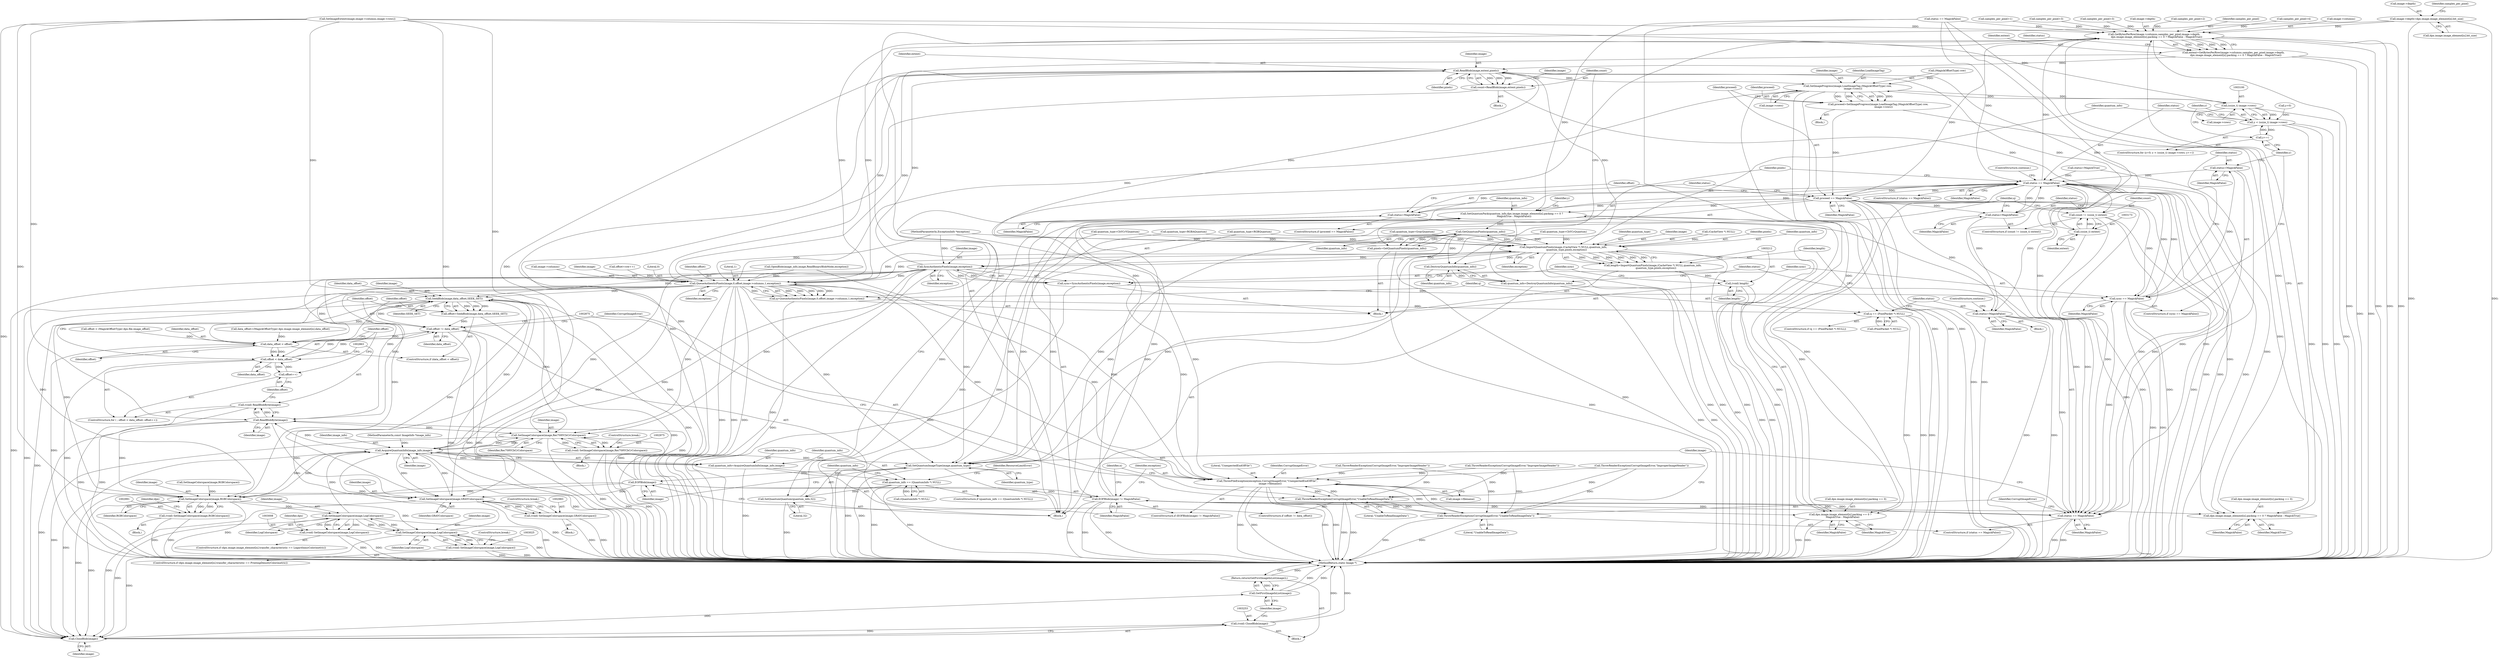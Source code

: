 digraph "0_ImageMagick_f6e9d0d9955e85bdd7540b251cd50d598dacc5e6_14@pointer" {
"1002889" [label="(Call,image->depth=dpx.image.image_element[n].bit_size)"];
"1003032" [label="(Call,GetBytesPerRow(image->columns,samples_per_pixel,image->depth,\n      dpx.image.image_element[n].packing == 0 ? MagickFalse : MagickTrue))"];
"1003030" [label="(Call,extent=GetBytesPerRow(image->columns,samples_per_pixel,image->depth,\n      dpx.image.image_element[n].packing == 0 ? MagickFalse : MagickTrue))"];
"1003125" [label="(Call,ReadBlob(image,extent,pixels))"];
"1003123" [label="(Call,count=ReadBlob(image,extent,pixels))"];
"1003170" [label="(Call,count != (ssize_t) extent)"];
"1003149" [label="(Call,SetImageProgress(image,LoadImageTag,(MagickOffsetType) row,\n              image->rows))"];
"1003099" [label="(Call,(ssize_t) image->rows)"];
"1003097" [label="(Call,y < (ssize_t) image->rows)"];
"1003104" [label="(Call,y++)"];
"1003147" [label="(Call,proceed=SetImageProgress(image,LoadImageTag,(MagickOffsetType) row,\n              image->rows))"];
"1003159" [label="(Call,proceed == MagickFalse)"];
"1003040" [label="(Call,dpx.image.image_element[n].packing == 0 ? MagickFalse : MagickTrue)"];
"1003077" [label="(Call,SetQuantumPack(quantum_info,dpx.image.image_element[n].packing == 0 ?\n      MagickTrue : MagickFalse))"];
"1003120" [label="(Call,GetQuantumPixels(quantum_info))"];
"1003118" [label="(Call,pixels=GetQuantumPixels(quantum_info))"];
"1003202" [label="(Call,ImportQuantumPixels(image,(CacheView *) NULL,quantum_info,\n        quantum_type,pixels,exception))"];
"1003200" [label="(Call,length=ImportQuantumPixels(image,(CacheView *) NULL,quantum_info,\n        quantum_type,pixels,exception))"];
"1003211" [label="(Call,(void) length)"];
"1003216" [label="(Call,SyncAuthenticPixels(image,exception))"];
"1002851" [label="(Call,SeekBlob(image,data_offset,SEEK_SET))"];
"1002849" [label="(Call,offset=SeekBlob(image,data_offset,SEEK_SET))"];
"1002867" [label="(Call,offset != data_offset)"];
"1002846" [label="(Call,data_offset < offset)"];
"1002857" [label="(Call,offset < data_offset)"];
"1002860" [label="(Call,offset++)"];
"1002976" [label="(Call,SetImageColorspace(image,Rec709YCbCrColorspace))"];
"1002974" [label="(Call,(void) SetImageColorspace(image,Rec709YCbCrColorspace))"];
"1003062" [label="(Call,AcquireQuantumInfo(image_info,image))"];
"1002864" [label="(Call,ReadBlobByte(image))"];
"1002862" [label="(Call,(void) ReadBlobByte(image))"];
"1002984" [label="(Call,SetImageColorspace(image,GRAYColorspace))"];
"1002982" [label="(Call,(void) SetImageColorspace(image,GRAYColorspace))"];
"1003254" [label="(Call,CloseBlob(image))"];
"1003252" [label="(Call,(void) CloseBlob(image))"];
"1003257" [label="(Call,GetFirstImageInList(image))"];
"1003256" [label="(Return,return(GetFirstImageInList(image));)"];
"1002992" [label="(Call,SetImageColorspace(image,RGBColorspace))"];
"1002990" [label="(Call,(void) SetImageColorspace(image,RGBColorspace))"];
"1003009" [label="(Call,SetImageColorspace(image,LogColorspace))"];
"1003007" [label="(Call,(void) SetImageColorspace(image,LogColorspace))"];
"1003026" [label="(Call,SetImageColorspace(image,LogColorspace))"];
"1003024" [label="(Call,(void) SetImageColorspace(image,LogColorspace))"];
"1003060" [label="(Call,quantum_info=AcquireQuantumInfo(image_info,image))"];
"1003066" [label="(Call,quantum_info == (QuantumInfo *) NULL)"];
"1003074" [label="(Call,SetQuantumQuantum(quantum_info,32))"];
"1003237" [label="(Call,SetQuantumImageType(image,quantum_type))"];
"1003242" [label="(Call,EOFBlob(image))"];
"1003241" [label="(Call,EOFBlob(image) != MagickFalse)"];
"1003079" [label="(Call,dpx.image.image_element[n].packing == 0 ?\n      MagickTrue : MagickFalse)"];
"1003114" [label="(Call,status == MagickFalse)"];
"1003175" [label="(Call,status=MagickFalse)"];
"1003231" [label="(Call,status == MagickFalse)"];
"1003196" [label="(Call,status=MagickFalse)"];
"1003220" [label="(Call,sync == MagickFalse)"];
"1003223" [label="(Call,status=MagickFalse)"];
"1003180" [label="(Call,QueueAuthenticPixels(image,0,offset,image->columns,1,exception))"];
"1003178" [label="(Call,q=QueueAuthenticPixels(image,0,offset,image->columns,1,exception))"];
"1003190" [label="(Call,q == (PixelPacket *) NULL)"];
"1003245" [label="(Call,ThrowFileException(exception,CorruptImageError,\"UnexpectedEndOfFile\",\n        image->filename))"];
"1002870" [label="(Call,ThrowReaderException(CorruptImageError,\"UnableToReadImageData\"))"];
"1003234" [label="(Call,ThrowReaderException(CorruptImageError,\"UnableToReadImageData\"))"];
"1003214" [label="(Call,sync=SyncAuthenticPixels(image,exception))"];
"1003228" [label="(Call,DestroyQuantumInfo(quantum_info))"];
"1003226" [label="(Call,quantum_info=DestroyQuantumInfo(quantum_info))"];
"1003162" [label="(Call,status=MagickFalse)"];
"1003172" [label="(Call,(ssize_t) extent)"];
"1003245" [label="(Call,ThrowFileException(exception,CorruptImageError,\"UnexpectedEndOfFile\",\n        image->filename))"];
"1003007" [label="(Call,(void) SetImageColorspace(image,LogColorspace))"];
"1003259" [label="(MethodReturn,static Image *)"];
"1002990" [label="(Call,(void) SetImageColorspace(image,RGBColorspace))"];
"1002890" [label="(Call,image->depth)"];
"1002851" [label="(Call,SeekBlob(image,data_offset,SEEK_SET))"];
"1003064" [label="(Identifier,image)"];
"1002865" [label="(Identifier,image)"];
"1003243" [label="(Identifier,image)"];
"1003255" [label="(Identifier,image)"];
"1003077" [label="(Call,SetQuantumPack(quantum_info,dpx.image.image_element[n].packing == 0 ?\n      MagickTrue : MagickFalse))"];
"1003238" [label="(Identifier,image)"];
"1003115" [label="(Identifier,status)"];
"1003215" [label="(Identifier,sync)"];
"1003178" [label="(Call,q=QueueAuthenticPixels(image,0,offset,image->columns,1,exception))"];
"1002994" [label="(Identifier,RGBColorspace)"];
"1003174" [label="(Identifier,extent)"];
"1002993" [label="(Identifier,image)"];
"1003074" [label="(Call,SetQuantumQuantum(quantum_info,32))"];
"1003197" [label="(Identifier,status)"];
"1003241" [label="(Call,EOFBlob(image) != MagickFalse)"];
"1002864" [label="(Call,ReadBlobByte(image))"];
"1003032" [label="(Call,GetBytesPerRow(image->columns,samples_per_pixel,image->depth,\n      dpx.image.image_element[n].packing == 0 ? MagickFalse : MagickTrue))"];
"1002893" [label="(Call,dpx.image.image_element[n].bit_size)"];
"1003239" [label="(Identifier,quantum_type)"];
"1002858" [label="(Identifier,offset)"];
"1003169" [label="(ControlStructure,if (count != (ssize_t) extent))"];
"1003040" [label="(Call,dpx.image.image_element[n].packing == 0 ? MagickFalse : MagickTrue)"];
"1001108" [label="(Call,SetImageColorspace(image,RGBColorspace))"];
"1003249" [label="(Call,image->filename)"];
"1003114" [label="(Call,status == MagickFalse)"];
"1003201" [label="(Identifier,length)"];
"1003113" [label="(ControlStructure,if (status == MagickFalse))"];
"1002768" [label="(Call,SetImageExtent(image,image->columns,image->rows))"];
"1003097" [label="(Call,y < (ssize_t) image->rows)"];
"1003203" [label="(Identifier,image)"];
"1003208" [label="(Identifier,quantum_type)"];
"1002846" [label="(Call,data_offset < offset)"];
"1002857" [label="(Call,offset < data_offset)"];
"1002989" [label="(Block,)"];
"1002985" [label="(Identifier,image)"];
"1002974" [label="(Call,(void) SetImageColorspace(image,Rec709YCbCrColorspace))"];
"1002995" [label="(ControlStructure,if (dpx.image.image_element[n].transfer_characteristic == LogarithmicColorimetric))"];
"1003228" [label="(Call,DestroyQuantumInfo(quantum_info))"];
"1002848" [label="(Identifier,offset)"];
"1003078" [label="(Identifier,quantum_info)"];
"1003068" [label="(Call,(QuantumInfo *) NULL)"];
"1003235" [label="(Identifier,CorruptImageError)"];
"1003121" [label="(Identifier,quantum_info)"];
"1003222" [label="(Identifier,MagickFalse)"];
"1003119" [label="(Identifier,pixels)"];
"1003101" [label="(Call,image->rows)"];
"1002987" [label="(ControlStructure,break;)"];
"1003164" [label="(Identifier,MagickFalse)"];
"1003236" [label="(Literal,\"UnableToReadImageData\")"];
"1002903" [label="(Identifier,samples_per_pixel)"];
"1003170" [label="(Call,count != (ssize_t) extent)"];
"1003231" [label="(Call,status == MagickFalse)"];
"1000113" [label="(Block,)"];
"1003009" [label="(Call,SetImageColorspace(image,LogColorspace))"];
"1000676" [label="(Call,ThrowReaderException(CorruptImageError,\"ImproperImageHeader\"))"];
"1003257" [label="(Call,GetFirstImageInList(image))"];
"1002845" [label="(ControlStructure,if (data_offset < offset))"];
"1000227" [label="(Call,ThrowReaderException(CorruptImageError,\"ImproperImageHeader\"))"];
"1002832" [label="(Call,data_offset=(MagickOffsetType) dpx.image.image_element[n].data_offset)"];
"1003220" [label="(Call,sync == MagickFalse)"];
"1003223" [label="(Call,status=MagickFalse)"];
"1002889" [label="(Call,image->depth=dpx.image.image_element[n].bit_size)"];
"1003240" [label="(ControlStructure,if (EOFBlob(image) != MagickFalse))"];
"1003219" [label="(ControlStructure,if (sync == MagickFalse))"];
"1003225" [label="(Identifier,MagickFalse)"];
"1003067" [label="(Identifier,quantum_info)"];
"1003160" [label="(Identifier,proceed)"];
"1003027" [label="(Identifier,image)"];
"1003053" [label="(Identifier,MagickTrue)"];
"1003072" [label="(Identifier,ResourceLimitError)"];
"1003151" [label="(Identifier,LoadImageTag)"];
"1003242" [label="(Call,EOFBlob(image))"];
"1002984" [label="(Call,SetImageColorspace(image,GRAYColorspace))"];
"1003210" [label="(Identifier,exception)"];
"1003232" [label="(Identifier,status)"];
"1003188" [label="(Identifier,exception)"];
"1002961" [label="(Call,quantum_type=RGBAQuantum)"];
"1002979" [label="(ControlStructure,break;)"];
"1003195" [label="(Block,)"];
"1003152" [label="(Call,(MagickOffsetType) row)"];
"1003122" [label="(Block,)"];
"1003148" [label="(Identifier,proceed)"];
"1002862" [label="(Call,(void) ReadBlobByte(image))"];
"1003155" [label="(Call,image->rows)"];
"1003189" [label="(ControlStructure,if (q == (PixelPacket *) NULL))"];
"1003192" [label="(Call,(PixelPacket *) NULL)"];
"1003010" [label="(Identifier,image)"];
"1003166" [label="(Identifier,offset)"];
"1003092" [label="(Identifier,MagickFalse)"];
"1003226" [label="(Call,quantum_info=DestroyQuantumInfo(quantum_info))"];
"1002934" [label="(Call,samples_per_pixel=3)"];
"1003080" [label="(Call,dpx.image.image_element[n].packing == 0)"];
"1003126" [label="(Identifier,image)"];
"1003063" [label="(Identifier,image_info)"];
"1003076" [label="(Literal,32)"];
"1003117" [label="(ControlStructure,continue;)"];
"1000783" [label="(Call,ThrowReaderException(CorruptImageError,\"ImproperImageHeader\"))"];
"1003213" [label="(Identifier,length)"];
"1003182" [label="(Literal,0)"];
"1002860" [label="(Call,offset++)"];
"1002976" [label="(Call,SetImageColorspace(image,Rec709YCbCrColorspace))"];
"1002870" [label="(Call,ThrowReaderException(CorruptImageError,\"UnableToReadImageData\"))"];
"1002868" [label="(Identifier,offset)"];
"1002978" [label="(Identifier,Rec709YCbCrColorspace)"];
"1003161" [label="(Identifier,MagickFalse)"];
"1003128" [label="(Identifier,pixels)"];
"1003031" [label="(Identifier,extent)"];
"1000112" [label="(MethodParameterIn,ExceptionInfo *exception)"];
"1003062" [label="(Call,AcquireQuantumInfo(image_info,image))"];
"1002871" [label="(Identifier,CorruptImageError)"];
"1003037" [label="(Call,image->depth)"];
"1003230" [label="(ControlStructure,if (status == MagickFalse))"];
"1003247" [label="(Identifier,CorruptImageError)"];
"1002924" [label="(Call,samples_per_pixel=2)"];
"1003162" [label="(Call,status=MagickFalse)"];
"1003118" [label="(Call,pixels=GetQuantumPixels(quantum_info))"];
"1003106" [label="(Block,)"];
"1003256" [label="(Return,return(GetFirstImageInList(image));)"];
"1003026" [label="(Call,SetImageColorspace(image,LogColorspace))"];
"1003029" [label="(ControlStructure,break;)"];
"1003066" [label="(Call,quantum_info == (QuantumInfo *) NULL)"];
"1003191" [label="(Identifier,q)"];
"1003094" [label="(Call,y=0)"];
"1003172" [label="(Call,(ssize_t) extent)"];
"1002869" [label="(Identifier,data_offset)"];
"1003171" [label="(Identifier,count)"];
"1003147" [label="(Call,proceed=SetImageProgress(image,LoadImageTag,(MagickOffsetType) row,\n              image->rows))"];
"1003190" [label="(Call,q == (PixelPacket *) NULL)"];
"1002927" [label="(Call,quantum_type=CbYCrYQuantum)"];
"1002859" [label="(Identifier,data_offset)"];
"1003099" [label="(Call,(ssize_t) image->rows)"];
"1003124" [label="(Identifier,count)"];
"1003105" [label="(Identifier,y)"];
"1003237" [label="(Call,SetQuantumImageType(image,quantum_type))"];
"1003125" [label="(Call,ReadBlob(image,extent,pixels))"];
"1002849" [label="(Call,offset=SeekBlob(image,data_offset,SEEK_SET))"];
"1003176" [label="(Identifier,status)"];
"1003061" [label="(Identifier,quantum_info)"];
"1003163" [label="(Identifier,status)"];
"1003200" [label="(Call,length=ImportQuantumPixels(image,(CacheView *) NULL,quantum_info,\n        quantum_type,pixels,exception))"];
"1003036" [label="(Identifier,samples_per_pixel)"];
"1003030" [label="(Call,extent=GetBytesPerRow(image->columns,samples_per_pixel,image->depth,\n      dpx.image.image_element[n].packing == 0 ? MagickFalse : MagickTrue))"];
"1002982" [label="(Call,(void) SetImageColorspace(image,GRAYColorspace))"];
"1003177" [label="(Identifier,MagickFalse)"];
"1003149" [label="(Call,SetImageProgress(image,LoadImageTag,(MagickOffsetType) row,\n              image->rows))"];
"1003175" [label="(Call,status=MagickFalse)"];
"1002977" [label="(Identifier,image)"];
"1002958" [label="(Call,samples_per_pixel=4)"];
"1003221" [label="(Identifier,sync)"];
"1002737" [label="(Call,offset < (MagickOffsetType) dpx.file.image_offset)"];
"1003258" [label="(Identifier,image)"];
"1003150" [label="(Identifier,image)"];
"1002861" [label="(Identifier,offset)"];
"1000111" [label="(MethodParameterIn,const ImageInfo *image_info)"];
"1003033" [label="(Call,image->columns)"];
"1003054" [label="(Call,status=MagickTrue)"];
"1003183" [label="(Identifier,offset)"];
"1003187" [label="(Literal,1)"];
"1003075" [label="(Identifier,quantum_info)"];
"1002905" [label="(Call,quantum_type=GrayQuantum)"];
"1003179" [label="(Identifier,q)"];
"1003244" [label="(Identifier,MagickFalse)"];
"1003199" [label="(ControlStructure,continue;)"];
"1002902" [label="(Call,samples_per_pixel=1)"];
"1002981" [label="(Block,)"];
"1002777" [label="(Call,status == MagickFalse)"];
"1003116" [label="(Identifier,MagickFalse)"];
"1003233" [label="(Identifier,MagickFalse)"];
"1003133" [label="(Identifier,image)"];
"1002804" [label="(Identifier,n)"];
"1003091" [label="(Identifier,MagickTrue)"];
"1003216" [label="(Call,SyncAuthenticPixels(image,exception))"];
"1003001" [label="(Identifier,dpx)"];
"1003093" [label="(ControlStructure,for (y=0; y < (ssize_t) image->rows; y++))"];
"1003127" [label="(Identifier,extent)"];
"1002973" [label="(Block,)"];
"1003184" [label="(Call,image->columns)"];
"1003181" [label="(Identifier,image)"];
"1003028" [label="(Identifier,LogColorspace)"];
"1003224" [label="(Identifier,status)"];
"1003204" [label="(Call,(CacheView *) NULL)"];
"1003252" [label="(Call,(void) CloseBlob(image))"];
"1003095" [label="(Identifier,y)"];
"1003079" [label="(Call,dpx.image.image_element[n].packing == 0 ?\n      MagickTrue : MagickFalse)"];
"1003196" [label="(Call,status=MagickFalse)"];
"1002866" [label="(ControlStructure,if (offset != data_offset))"];
"1003180" [label="(Call,QueueAuthenticPixels(image,0,offset,image->columns,1,exception))"];
"1003145" [label="(Block,)"];
"1003104" [label="(Call,y++)"];
"1002853" [label="(Identifier,data_offset)"];
"1002986" [label="(Identifier,GRAYColorspace)"];
"1003229" [label="(Identifier,quantum_info)"];
"1003018" [label="(Identifier,dpx)"];
"1003065" [label="(ControlStructure,if (quantum_info == (QuantumInfo *) NULL))"];
"1003211" [label="(Call,(void) length)"];
"1002946" [label="(Call,quantum_type=RGBQuantum)"];
"1002992" [label="(Call,SetImageColorspace(image,RGBColorspace))"];
"1003227" [label="(Identifier,quantum_info)"];
"1003052" [label="(Identifier,MagickFalse)"];
"1003209" [label="(Identifier,pixels)"];
"1002854" [label="(Identifier,SEEK_SET)"];
"1003198" [label="(Identifier,MagickFalse)"];
"1002805" [label="(Block,)"];
"1002847" [label="(Identifier,data_offset)"];
"1003217" [label="(Identifier,image)"];
"1003060" [label="(Call,quantum_info=AcquireQuantumInfo(image_info,image))"];
"1003159" [label="(Call,proceed == MagickFalse)"];
"1003202" [label="(Call,ImportQuantumPixels(image,(CacheView *) NULL,quantum_info,\n        quantum_type,pixels,exception))"];
"1003248" [label="(Literal,\"UnexpectedEndOfFile\")"];
"1003012" [label="(ControlStructure,if (dpx.image.image_element[n].transfer_characteristic == PrintingDensityColorimetric))"];
"1003165" [label="(Call,offset=row++)"];
"1003158" [label="(ControlStructure,if (proceed == MagickFalse))"];
"1000175" [label="(Call,OpenBlob(image_info,image,ReadBinaryBlobMode,exception))"];
"1003234" [label="(Call,ThrowReaderException(CorruptImageError,\"UnableToReadImageData\"))"];
"1002937" [label="(Call,quantum_type=CbYCrQuantum)"];
"1003218" [label="(Identifier,exception)"];
"1003254" [label="(Call,CloseBlob(image))"];
"1003123" [label="(Call,count=ReadBlob(image,extent,pixels))"];
"1003246" [label="(Identifier,exception)"];
"1003024" [label="(Call,(void) SetImageColorspace(image,LogColorspace))"];
"1002872" [label="(Literal,\"UnableToReadImageData\")"];
"1003055" [label="(Identifier,status)"];
"1003214" [label="(Call,sync=SyncAuthenticPixels(image,exception))"];
"1002867" [label="(Call,offset != data_offset)"];
"1002943" [label="(Call,samples_per_pixel=3)"];
"1002856" [label="(ControlStructure,for ( ; offset < data_offset; offset++))"];
"1003098" [label="(Identifier,y)"];
"1003011" [label="(Identifier,LogColorspace)"];
"1002850" [label="(Identifier,offset)"];
"1003041" [label="(Call,dpx.image.image_element[n].packing == 0)"];
"1003120" [label="(Call,GetQuantumPixels(quantum_info))"];
"1002852" [label="(Identifier,image)"];
"1003207" [label="(Identifier,quantum_info)"];
"1002889" -> "1002805"  [label="AST: "];
"1002889" -> "1002893"  [label="CFG: "];
"1002890" -> "1002889"  [label="AST: "];
"1002893" -> "1002889"  [label="AST: "];
"1002903" -> "1002889"  [label="CFG: "];
"1002889" -> "1003259"  [label="DDG: "];
"1002889" -> "1003259"  [label="DDG: "];
"1002889" -> "1003032"  [label="DDG: "];
"1003032" -> "1003030"  [label="AST: "];
"1003032" -> "1003040"  [label="CFG: "];
"1003033" -> "1003032"  [label="AST: "];
"1003036" -> "1003032"  [label="AST: "];
"1003037" -> "1003032"  [label="AST: "];
"1003040" -> "1003032"  [label="AST: "];
"1003030" -> "1003032"  [label="CFG: "];
"1003032" -> "1003259"  [label="DDG: "];
"1003032" -> "1003259"  [label="DDG: "];
"1003032" -> "1003259"  [label="DDG: "];
"1003032" -> "1003259"  [label="DDG: "];
"1003032" -> "1003030"  [label="DDG: "];
"1003032" -> "1003030"  [label="DDG: "];
"1003032" -> "1003030"  [label="DDG: "];
"1003032" -> "1003030"  [label="DDG: "];
"1002768" -> "1003032"  [label="DDG: "];
"1003180" -> "1003032"  [label="DDG: "];
"1002934" -> "1003032"  [label="DDG: "];
"1002902" -> "1003032"  [label="DDG: "];
"1002958" -> "1003032"  [label="DDG: "];
"1002924" -> "1003032"  [label="DDG: "];
"1002943" -> "1003032"  [label="DDG: "];
"1002777" -> "1003032"  [label="DDG: "];
"1003114" -> "1003032"  [label="DDG: "];
"1003241" -> "1003032"  [label="DDG: "];
"1003159" -> "1003032"  [label="DDG: "];
"1003032" -> "1003180"  [label="DDG: "];
"1003030" -> "1002805"  [label="AST: "];
"1003031" -> "1003030"  [label="AST: "];
"1003055" -> "1003030"  [label="CFG: "];
"1003030" -> "1003259"  [label="DDG: "];
"1003030" -> "1003259"  [label="DDG: "];
"1003030" -> "1003125"  [label="DDG: "];
"1003125" -> "1003123"  [label="AST: "];
"1003125" -> "1003128"  [label="CFG: "];
"1003126" -> "1003125"  [label="AST: "];
"1003127" -> "1003125"  [label="AST: "];
"1003128" -> "1003125"  [label="AST: "];
"1003123" -> "1003125"  [label="CFG: "];
"1003125" -> "1003259"  [label="DDG: "];
"1003125" -> "1003123"  [label="DDG: "];
"1003125" -> "1003123"  [label="DDG: "];
"1003125" -> "1003123"  [label="DDG: "];
"1003062" -> "1003125"  [label="DDG: "];
"1003180" -> "1003125"  [label="DDG: "];
"1003216" -> "1003125"  [label="DDG: "];
"1003172" -> "1003125"  [label="DDG: "];
"1003118" -> "1003125"  [label="DDG: "];
"1003125" -> "1003149"  [label="DDG: "];
"1003125" -> "1003172"  [label="DDG: "];
"1003125" -> "1003180"  [label="DDG: "];
"1003125" -> "1003202"  [label="DDG: "];
"1003123" -> "1003122"  [label="AST: "];
"1003124" -> "1003123"  [label="AST: "];
"1003133" -> "1003123"  [label="CFG: "];
"1003123" -> "1003259"  [label="DDG: "];
"1003123" -> "1003170"  [label="DDG: "];
"1003170" -> "1003169"  [label="AST: "];
"1003170" -> "1003172"  [label="CFG: "];
"1003171" -> "1003170"  [label="AST: "];
"1003172" -> "1003170"  [label="AST: "];
"1003176" -> "1003170"  [label="CFG: "];
"1003179" -> "1003170"  [label="CFG: "];
"1003170" -> "1003259"  [label="DDG: "];
"1003170" -> "1003259"  [label="DDG: "];
"1003170" -> "1003259"  [label="DDG: "];
"1003172" -> "1003170"  [label="DDG: "];
"1003149" -> "1003147"  [label="AST: "];
"1003149" -> "1003155"  [label="CFG: "];
"1003150" -> "1003149"  [label="AST: "];
"1003151" -> "1003149"  [label="AST: "];
"1003152" -> "1003149"  [label="AST: "];
"1003155" -> "1003149"  [label="AST: "];
"1003147" -> "1003149"  [label="CFG: "];
"1003149" -> "1003259"  [label="DDG: "];
"1003149" -> "1003259"  [label="DDG: "];
"1003149" -> "1003259"  [label="DDG: "];
"1003149" -> "1003099"  [label="DDG: "];
"1003149" -> "1003147"  [label="DDG: "];
"1003149" -> "1003147"  [label="DDG: "];
"1003149" -> "1003147"  [label="DDG: "];
"1003149" -> "1003147"  [label="DDG: "];
"1003152" -> "1003149"  [label="DDG: "];
"1003099" -> "1003149"  [label="DDG: "];
"1003149" -> "1003180"  [label="DDG: "];
"1003099" -> "1003097"  [label="AST: "];
"1003099" -> "1003101"  [label="CFG: "];
"1003100" -> "1003099"  [label="AST: "];
"1003101" -> "1003099"  [label="AST: "];
"1003097" -> "1003099"  [label="CFG: "];
"1003099" -> "1003259"  [label="DDG: "];
"1003099" -> "1003097"  [label="DDG: "];
"1002768" -> "1003099"  [label="DDG: "];
"1003097" -> "1003093"  [label="AST: "];
"1003098" -> "1003097"  [label="AST: "];
"1003115" -> "1003097"  [label="CFG: "];
"1003227" -> "1003097"  [label="CFG: "];
"1003097" -> "1003259"  [label="DDG: "];
"1003097" -> "1003259"  [label="DDG: "];
"1003097" -> "1003259"  [label="DDG: "];
"1003104" -> "1003097"  [label="DDG: "];
"1003094" -> "1003097"  [label="DDG: "];
"1003097" -> "1003104"  [label="DDG: "];
"1003104" -> "1003093"  [label="AST: "];
"1003104" -> "1003105"  [label="CFG: "];
"1003105" -> "1003104"  [label="AST: "];
"1003098" -> "1003104"  [label="CFG: "];
"1003147" -> "1003145"  [label="AST: "];
"1003148" -> "1003147"  [label="AST: "];
"1003160" -> "1003147"  [label="CFG: "];
"1003147" -> "1003259"  [label="DDG: "];
"1003147" -> "1003159"  [label="DDG: "];
"1003159" -> "1003158"  [label="AST: "];
"1003159" -> "1003161"  [label="CFG: "];
"1003160" -> "1003159"  [label="AST: "];
"1003161" -> "1003159"  [label="AST: "];
"1003163" -> "1003159"  [label="CFG: "];
"1003166" -> "1003159"  [label="CFG: "];
"1003159" -> "1003259"  [label="DDG: "];
"1003159" -> "1003259"  [label="DDG: "];
"1003159" -> "1003040"  [label="DDG: "];
"1003159" -> "1003077"  [label="DDG: "];
"1003159" -> "1003079"  [label="DDG: "];
"1003159" -> "1003114"  [label="DDG: "];
"1003114" -> "1003159"  [label="DDG: "];
"1003159" -> "1003162"  [label="DDG: "];
"1003159" -> "1003175"  [label="DDG: "];
"1003159" -> "1003196"  [label="DDG: "];
"1003159" -> "1003220"  [label="DDG: "];
"1003159" -> "1003231"  [label="DDG: "];
"1003040" -> "1003052"  [label="CFG: "];
"1003040" -> "1003053"  [label="CFG: "];
"1003041" -> "1003040"  [label="AST: "];
"1003052" -> "1003040"  [label="AST: "];
"1003053" -> "1003040"  [label="AST: "];
"1002777" -> "1003040"  [label="DDG: "];
"1003114" -> "1003040"  [label="DDG: "];
"1003241" -> "1003040"  [label="DDG: "];
"1003077" -> "1002805"  [label="AST: "];
"1003077" -> "1003079"  [label="CFG: "];
"1003078" -> "1003077"  [label="AST: "];
"1003079" -> "1003077"  [label="AST: "];
"1003095" -> "1003077"  [label="CFG: "];
"1003077" -> "1003259"  [label="DDG: "];
"1003077" -> "1003259"  [label="DDG: "];
"1003077" -> "1003259"  [label="DDG: "];
"1003074" -> "1003077"  [label="DDG: "];
"1002777" -> "1003077"  [label="DDG: "];
"1003114" -> "1003077"  [label="DDG: "];
"1003241" -> "1003077"  [label="DDG: "];
"1003077" -> "1003120"  [label="DDG: "];
"1003077" -> "1003228"  [label="DDG: "];
"1003120" -> "1003118"  [label="AST: "];
"1003120" -> "1003121"  [label="CFG: "];
"1003121" -> "1003120"  [label="AST: "];
"1003118" -> "1003120"  [label="CFG: "];
"1003120" -> "1003259"  [label="DDG: "];
"1003120" -> "1003118"  [label="DDG: "];
"1003202" -> "1003120"  [label="DDG: "];
"1003120" -> "1003202"  [label="DDG: "];
"1003120" -> "1003228"  [label="DDG: "];
"1003118" -> "1003106"  [label="AST: "];
"1003119" -> "1003118"  [label="AST: "];
"1003124" -> "1003118"  [label="CFG: "];
"1003118" -> "1003259"  [label="DDG: "];
"1003202" -> "1003200"  [label="AST: "];
"1003202" -> "1003210"  [label="CFG: "];
"1003203" -> "1003202"  [label="AST: "];
"1003204" -> "1003202"  [label="AST: "];
"1003207" -> "1003202"  [label="AST: "];
"1003208" -> "1003202"  [label="AST: "];
"1003209" -> "1003202"  [label="AST: "];
"1003210" -> "1003202"  [label="AST: "];
"1003200" -> "1003202"  [label="CFG: "];
"1003202" -> "1003259"  [label="DDG: "];
"1003202" -> "1003259"  [label="DDG: "];
"1003202" -> "1003259"  [label="DDG: "];
"1003202" -> "1003259"  [label="DDG: "];
"1003202" -> "1003200"  [label="DDG: "];
"1003202" -> "1003200"  [label="DDG: "];
"1003202" -> "1003200"  [label="DDG: "];
"1003202" -> "1003200"  [label="DDG: "];
"1003202" -> "1003200"  [label="DDG: "];
"1003202" -> "1003200"  [label="DDG: "];
"1003180" -> "1003202"  [label="DDG: "];
"1003180" -> "1003202"  [label="DDG: "];
"1003204" -> "1003202"  [label="DDG: "];
"1002946" -> "1003202"  [label="DDG: "];
"1002905" -> "1003202"  [label="DDG: "];
"1002927" -> "1003202"  [label="DDG: "];
"1002937" -> "1003202"  [label="DDG: "];
"1002961" -> "1003202"  [label="DDG: "];
"1000112" -> "1003202"  [label="DDG: "];
"1003202" -> "1003216"  [label="DDG: "];
"1003202" -> "1003216"  [label="DDG: "];
"1003202" -> "1003228"  [label="DDG: "];
"1003202" -> "1003237"  [label="DDG: "];
"1003200" -> "1003106"  [label="AST: "];
"1003201" -> "1003200"  [label="AST: "];
"1003212" -> "1003200"  [label="CFG: "];
"1003200" -> "1003259"  [label="DDG: "];
"1003200" -> "1003211"  [label="DDG: "];
"1003211" -> "1003106"  [label="AST: "];
"1003211" -> "1003213"  [label="CFG: "];
"1003212" -> "1003211"  [label="AST: "];
"1003213" -> "1003211"  [label="AST: "];
"1003215" -> "1003211"  [label="CFG: "];
"1003211" -> "1003259"  [label="DDG: "];
"1003211" -> "1003259"  [label="DDG: "];
"1003216" -> "1003214"  [label="AST: "];
"1003216" -> "1003218"  [label="CFG: "];
"1003217" -> "1003216"  [label="AST: "];
"1003218" -> "1003216"  [label="AST: "];
"1003214" -> "1003216"  [label="CFG: "];
"1003216" -> "1003259"  [label="DDG: "];
"1003216" -> "1002851"  [label="DDG: "];
"1003216" -> "1002864"  [label="DDG: "];
"1003216" -> "1002976"  [label="DDG: "];
"1003216" -> "1002984"  [label="DDG: "];
"1003216" -> "1002992"  [label="DDG: "];
"1003216" -> "1003180"  [label="DDG: "];
"1003216" -> "1003214"  [label="DDG: "];
"1003216" -> "1003214"  [label="DDG: "];
"1000112" -> "1003216"  [label="DDG: "];
"1003216" -> "1003237"  [label="DDG: "];
"1003216" -> "1003245"  [label="DDG: "];
"1003216" -> "1003254"  [label="DDG: "];
"1002851" -> "1002849"  [label="AST: "];
"1002851" -> "1002854"  [label="CFG: "];
"1002852" -> "1002851"  [label="AST: "];
"1002853" -> "1002851"  [label="AST: "];
"1002854" -> "1002851"  [label="AST: "];
"1002849" -> "1002851"  [label="CFG: "];
"1002851" -> "1003259"  [label="DDG: "];
"1002851" -> "1002849"  [label="DDG: "];
"1002851" -> "1002849"  [label="DDG: "];
"1002851" -> "1002849"  [label="DDG: "];
"1003062" -> "1002851"  [label="DDG: "];
"1003180" -> "1002851"  [label="DDG: "];
"1003242" -> "1002851"  [label="DDG: "];
"1002768" -> "1002851"  [label="DDG: "];
"1002846" -> "1002851"  [label="DDG: "];
"1002851" -> "1002867"  [label="DDG: "];
"1002851" -> "1002976"  [label="DDG: "];
"1002851" -> "1002984"  [label="DDG: "];
"1002851" -> "1002992"  [label="DDG: "];
"1002851" -> "1003254"  [label="DDG: "];
"1002849" -> "1002845"  [label="AST: "];
"1002850" -> "1002849"  [label="AST: "];
"1002868" -> "1002849"  [label="CFG: "];
"1002849" -> "1003259"  [label="DDG: "];
"1002849" -> "1002867"  [label="DDG: "];
"1002867" -> "1002866"  [label="AST: "];
"1002867" -> "1002869"  [label="CFG: "];
"1002868" -> "1002867"  [label="AST: "];
"1002869" -> "1002867"  [label="AST: "];
"1002871" -> "1002867"  [label="CFG: "];
"1002875" -> "1002867"  [label="CFG: "];
"1002867" -> "1003259"  [label="DDG: "];
"1002867" -> "1003259"  [label="DDG: "];
"1002867" -> "1003259"  [label="DDG: "];
"1002867" -> "1002846"  [label="DDG: "];
"1002857" -> "1002867"  [label="DDG: "];
"1002857" -> "1002867"  [label="DDG: "];
"1002846" -> "1002845"  [label="AST: "];
"1002846" -> "1002848"  [label="CFG: "];
"1002847" -> "1002846"  [label="AST: "];
"1002848" -> "1002846"  [label="AST: "];
"1002850" -> "1002846"  [label="CFG: "];
"1002858" -> "1002846"  [label="CFG: "];
"1002846" -> "1003259"  [label="DDG: "];
"1002832" -> "1002846"  [label="DDG: "];
"1003180" -> "1002846"  [label="DDG: "];
"1002737" -> "1002846"  [label="DDG: "];
"1002846" -> "1002857"  [label="DDG: "];
"1002846" -> "1002857"  [label="DDG: "];
"1002857" -> "1002856"  [label="AST: "];
"1002857" -> "1002859"  [label="CFG: "];
"1002858" -> "1002857"  [label="AST: "];
"1002859" -> "1002857"  [label="AST: "];
"1002863" -> "1002857"  [label="CFG: "];
"1002868" -> "1002857"  [label="CFG: "];
"1002857" -> "1003259"  [label="DDG: "];
"1002860" -> "1002857"  [label="DDG: "];
"1002857" -> "1002860"  [label="DDG: "];
"1002860" -> "1002856"  [label="AST: "];
"1002860" -> "1002861"  [label="CFG: "];
"1002861" -> "1002860"  [label="AST: "];
"1002858" -> "1002860"  [label="CFG: "];
"1002976" -> "1002974"  [label="AST: "];
"1002976" -> "1002978"  [label="CFG: "];
"1002977" -> "1002976"  [label="AST: "];
"1002978" -> "1002976"  [label="AST: "];
"1002974" -> "1002976"  [label="CFG: "];
"1002976" -> "1003259"  [label="DDG: "];
"1002976" -> "1002974"  [label="DDG: "];
"1002976" -> "1002974"  [label="DDG: "];
"1003062" -> "1002976"  [label="DDG: "];
"1002864" -> "1002976"  [label="DDG: "];
"1003180" -> "1002976"  [label="DDG: "];
"1003242" -> "1002976"  [label="DDG: "];
"1002768" -> "1002976"  [label="DDG: "];
"1002976" -> "1003062"  [label="DDG: "];
"1002976" -> "1003254"  [label="DDG: "];
"1002974" -> "1002973"  [label="AST: "];
"1002975" -> "1002974"  [label="AST: "];
"1002979" -> "1002974"  [label="CFG: "];
"1002974" -> "1003259"  [label="DDG: "];
"1002974" -> "1003259"  [label="DDG: "];
"1003062" -> "1003060"  [label="AST: "];
"1003062" -> "1003064"  [label="CFG: "];
"1003063" -> "1003062"  [label="AST: "];
"1003064" -> "1003062"  [label="AST: "];
"1003060" -> "1003062"  [label="CFG: "];
"1003062" -> "1003259"  [label="DDG: "];
"1003062" -> "1002864"  [label="DDG: "];
"1003062" -> "1002984"  [label="DDG: "];
"1003062" -> "1002992"  [label="DDG: "];
"1003062" -> "1003060"  [label="DDG: "];
"1003062" -> "1003060"  [label="DDG: "];
"1000175" -> "1003062"  [label="DDG: "];
"1000111" -> "1003062"  [label="DDG: "];
"1002992" -> "1003062"  [label="DDG: "];
"1002984" -> "1003062"  [label="DDG: "];
"1003009" -> "1003062"  [label="DDG: "];
"1003026" -> "1003062"  [label="DDG: "];
"1003062" -> "1003237"  [label="DDG: "];
"1003062" -> "1003254"  [label="DDG: "];
"1002864" -> "1002862"  [label="AST: "];
"1002864" -> "1002865"  [label="CFG: "];
"1002865" -> "1002864"  [label="AST: "];
"1002862" -> "1002864"  [label="CFG: "];
"1002864" -> "1002862"  [label="DDG: "];
"1003180" -> "1002864"  [label="DDG: "];
"1003242" -> "1002864"  [label="DDG: "];
"1002768" -> "1002864"  [label="DDG: "];
"1002864" -> "1002984"  [label="DDG: "];
"1002864" -> "1002992"  [label="DDG: "];
"1002864" -> "1003254"  [label="DDG: "];
"1002862" -> "1002856"  [label="AST: "];
"1002863" -> "1002862"  [label="AST: "];
"1002861" -> "1002862"  [label="CFG: "];
"1002862" -> "1003259"  [label="DDG: "];
"1002862" -> "1003259"  [label="DDG: "];
"1002984" -> "1002982"  [label="AST: "];
"1002984" -> "1002986"  [label="CFG: "];
"1002985" -> "1002984"  [label="AST: "];
"1002986" -> "1002984"  [label="AST: "];
"1002982" -> "1002984"  [label="CFG: "];
"1002984" -> "1003259"  [label="DDG: "];
"1002984" -> "1002982"  [label="DDG: "];
"1002984" -> "1002982"  [label="DDG: "];
"1003180" -> "1002984"  [label="DDG: "];
"1003242" -> "1002984"  [label="DDG: "];
"1002768" -> "1002984"  [label="DDG: "];
"1002984" -> "1003254"  [label="DDG: "];
"1002982" -> "1002981"  [label="AST: "];
"1002983" -> "1002982"  [label="AST: "];
"1002987" -> "1002982"  [label="CFG: "];
"1002982" -> "1003259"  [label="DDG: "];
"1002982" -> "1003259"  [label="DDG: "];
"1003254" -> "1003252"  [label="AST: "];
"1003254" -> "1003255"  [label="CFG: "];
"1003255" -> "1003254"  [label="AST: "];
"1003252" -> "1003254"  [label="CFG: "];
"1003254" -> "1003252"  [label="DDG: "];
"1002992" -> "1003254"  [label="DDG: "];
"1003009" -> "1003254"  [label="DDG: "];
"1003180" -> "1003254"  [label="DDG: "];
"1003242" -> "1003254"  [label="DDG: "];
"1002768" -> "1003254"  [label="DDG: "];
"1003026" -> "1003254"  [label="DDG: "];
"1003254" -> "1003257"  [label="DDG: "];
"1003252" -> "1000113"  [label="AST: "];
"1003253" -> "1003252"  [label="AST: "];
"1003258" -> "1003252"  [label="CFG: "];
"1003252" -> "1003259"  [label="DDG: "];
"1003252" -> "1003259"  [label="DDG: "];
"1003257" -> "1003256"  [label="AST: "];
"1003257" -> "1003258"  [label="CFG: "];
"1003258" -> "1003257"  [label="AST: "];
"1003256" -> "1003257"  [label="CFG: "];
"1003257" -> "1003259"  [label="DDG: "];
"1003257" -> "1003259"  [label="DDG: "];
"1003257" -> "1003256"  [label="DDG: "];
"1003256" -> "1000113"  [label="AST: "];
"1003259" -> "1003256"  [label="CFG: "];
"1003256" -> "1003259"  [label="DDG: "];
"1002992" -> "1002990"  [label="AST: "];
"1002992" -> "1002994"  [label="CFG: "];
"1002993" -> "1002992"  [label="AST: "];
"1002994" -> "1002992"  [label="AST: "];
"1002990" -> "1002992"  [label="CFG: "];
"1002992" -> "1003259"  [label="DDG: "];
"1002992" -> "1002990"  [label="DDG: "];
"1002992" -> "1002990"  [label="DDG: "];
"1003180" -> "1002992"  [label="DDG: "];
"1003242" -> "1002992"  [label="DDG: "];
"1002768" -> "1002992"  [label="DDG: "];
"1001108" -> "1002992"  [label="DDG: "];
"1002992" -> "1003009"  [label="DDG: "];
"1002992" -> "1003026"  [label="DDG: "];
"1002990" -> "1002989"  [label="AST: "];
"1002991" -> "1002990"  [label="AST: "];
"1003001" -> "1002990"  [label="CFG: "];
"1002990" -> "1003259"  [label="DDG: "];
"1002990" -> "1003259"  [label="DDG: "];
"1003009" -> "1003007"  [label="AST: "];
"1003009" -> "1003011"  [label="CFG: "];
"1003010" -> "1003009"  [label="AST: "];
"1003011" -> "1003009"  [label="AST: "];
"1003007" -> "1003009"  [label="CFG: "];
"1003009" -> "1003259"  [label="DDG: "];
"1003009" -> "1003007"  [label="DDG: "];
"1003009" -> "1003007"  [label="DDG: "];
"1003026" -> "1003009"  [label="DDG: "];
"1003009" -> "1003026"  [label="DDG: "];
"1003009" -> "1003026"  [label="DDG: "];
"1003007" -> "1002995"  [label="AST: "];
"1003008" -> "1003007"  [label="AST: "];
"1003018" -> "1003007"  [label="CFG: "];
"1003007" -> "1003259"  [label="DDG: "];
"1003007" -> "1003259"  [label="DDG: "];
"1003026" -> "1003024"  [label="AST: "];
"1003026" -> "1003028"  [label="CFG: "];
"1003027" -> "1003026"  [label="AST: "];
"1003028" -> "1003026"  [label="AST: "];
"1003024" -> "1003026"  [label="CFG: "];
"1003026" -> "1003259"  [label="DDG: "];
"1003026" -> "1003024"  [label="DDG: "];
"1003026" -> "1003024"  [label="DDG: "];
"1003024" -> "1003012"  [label="AST: "];
"1003025" -> "1003024"  [label="AST: "];
"1003029" -> "1003024"  [label="CFG: "];
"1003024" -> "1003259"  [label="DDG: "];
"1003024" -> "1003259"  [label="DDG: "];
"1003060" -> "1002805"  [label="AST: "];
"1003061" -> "1003060"  [label="AST: "];
"1003067" -> "1003060"  [label="CFG: "];
"1003060" -> "1003259"  [label="DDG: "];
"1003060" -> "1003066"  [label="DDG: "];
"1003066" -> "1003065"  [label="AST: "];
"1003066" -> "1003068"  [label="CFG: "];
"1003067" -> "1003066"  [label="AST: "];
"1003068" -> "1003066"  [label="AST: "];
"1003072" -> "1003066"  [label="CFG: "];
"1003075" -> "1003066"  [label="CFG: "];
"1003066" -> "1003259"  [label="DDG: "];
"1003066" -> "1003259"  [label="DDG: "];
"1003068" -> "1003066"  [label="DDG: "];
"1003066" -> "1003074"  [label="DDG: "];
"1003074" -> "1002805"  [label="AST: "];
"1003074" -> "1003076"  [label="CFG: "];
"1003075" -> "1003074"  [label="AST: "];
"1003076" -> "1003074"  [label="AST: "];
"1003078" -> "1003074"  [label="CFG: "];
"1003074" -> "1003259"  [label="DDG: "];
"1003237" -> "1002805"  [label="AST: "];
"1003237" -> "1003239"  [label="CFG: "];
"1003238" -> "1003237"  [label="AST: "];
"1003239" -> "1003237"  [label="AST: "];
"1003243" -> "1003237"  [label="CFG: "];
"1003237" -> "1003259"  [label="DDG: "];
"1003237" -> "1003259"  [label="DDG: "];
"1003180" -> "1003237"  [label="DDG: "];
"1002946" -> "1003237"  [label="DDG: "];
"1002905" -> "1003237"  [label="DDG: "];
"1002927" -> "1003237"  [label="DDG: "];
"1002937" -> "1003237"  [label="DDG: "];
"1002961" -> "1003237"  [label="DDG: "];
"1003237" -> "1003242"  [label="DDG: "];
"1003242" -> "1003241"  [label="AST: "];
"1003242" -> "1003243"  [label="CFG: "];
"1003243" -> "1003242"  [label="AST: "];
"1003244" -> "1003242"  [label="CFG: "];
"1003242" -> "1003241"  [label="DDG: "];
"1003241" -> "1003240"  [label="AST: "];
"1003241" -> "1003244"  [label="CFG: "];
"1003244" -> "1003241"  [label="AST: "];
"1003246" -> "1003241"  [label="CFG: "];
"1002804" -> "1003241"  [label="CFG: "];
"1003241" -> "1003259"  [label="DDG: "];
"1003241" -> "1003259"  [label="DDG: "];
"1003241" -> "1003259"  [label="DDG: "];
"1003241" -> "1003079"  [label="DDG: "];
"1003241" -> "1003114"  [label="DDG: "];
"1003241" -> "1003231"  [label="DDG: "];
"1003231" -> "1003241"  [label="DDG: "];
"1003079" -> "1003091"  [label="CFG: "];
"1003079" -> "1003092"  [label="CFG: "];
"1003080" -> "1003079"  [label="AST: "];
"1003091" -> "1003079"  [label="AST: "];
"1003092" -> "1003079"  [label="AST: "];
"1003079" -> "1003259"  [label="DDG: "];
"1003079" -> "1003259"  [label="DDG: "];
"1002777" -> "1003079"  [label="DDG: "];
"1003114" -> "1003079"  [label="DDG: "];
"1003114" -> "1003113"  [label="AST: "];
"1003114" -> "1003116"  [label="CFG: "];
"1003115" -> "1003114"  [label="AST: "];
"1003116" -> "1003114"  [label="AST: "];
"1003117" -> "1003114"  [label="CFG: "];
"1003119" -> "1003114"  [label="CFG: "];
"1003114" -> "1003259"  [label="DDG: "];
"1003114" -> "1003259"  [label="DDG: "];
"1003114" -> "1003259"  [label="DDG: "];
"1003196" -> "1003114"  [label="DDG: "];
"1003162" -> "1003114"  [label="DDG: "];
"1003054" -> "1003114"  [label="DDG: "];
"1003175" -> "1003114"  [label="DDG: "];
"1003223" -> "1003114"  [label="DDG: "];
"1003220" -> "1003114"  [label="DDG: "];
"1002777" -> "1003114"  [label="DDG: "];
"1003114" -> "1003175"  [label="DDG: "];
"1003114" -> "1003196"  [label="DDG: "];
"1003114" -> "1003220"  [label="DDG: "];
"1003114" -> "1003231"  [label="DDG: "];
"1003114" -> "1003231"  [label="DDG: "];
"1003175" -> "1003169"  [label="AST: "];
"1003175" -> "1003177"  [label="CFG: "];
"1003176" -> "1003175"  [label="AST: "];
"1003177" -> "1003175"  [label="AST: "];
"1003179" -> "1003175"  [label="CFG: "];
"1003175" -> "1003231"  [label="DDG: "];
"1003231" -> "1003230"  [label="AST: "];
"1003231" -> "1003233"  [label="CFG: "];
"1003232" -> "1003231"  [label="AST: "];
"1003233" -> "1003231"  [label="AST: "];
"1003235" -> "1003231"  [label="CFG: "];
"1003238" -> "1003231"  [label="CFG: "];
"1003231" -> "1003259"  [label="DDG: "];
"1003231" -> "1003259"  [label="DDG: "];
"1003196" -> "1003231"  [label="DDG: "];
"1003162" -> "1003231"  [label="DDG: "];
"1003054" -> "1003231"  [label="DDG: "];
"1003223" -> "1003231"  [label="DDG: "];
"1003220" -> "1003231"  [label="DDG: "];
"1002777" -> "1003231"  [label="DDG: "];
"1003196" -> "1003195"  [label="AST: "];
"1003196" -> "1003198"  [label="CFG: "];
"1003197" -> "1003196"  [label="AST: "];
"1003198" -> "1003196"  [label="AST: "];
"1003199" -> "1003196"  [label="CFG: "];
"1003196" -> "1003259"  [label="DDG: "];
"1003196" -> "1003259"  [label="DDG: "];
"1003220" -> "1003219"  [label="AST: "];
"1003220" -> "1003222"  [label="CFG: "];
"1003221" -> "1003220"  [label="AST: "];
"1003222" -> "1003220"  [label="AST: "];
"1003224" -> "1003220"  [label="CFG: "];
"1003105" -> "1003220"  [label="CFG: "];
"1003220" -> "1003259"  [label="DDG: "];
"1003220" -> "1003259"  [label="DDG: "];
"1003214" -> "1003220"  [label="DDG: "];
"1003220" -> "1003223"  [label="DDG: "];
"1003223" -> "1003219"  [label="AST: "];
"1003223" -> "1003225"  [label="CFG: "];
"1003224" -> "1003223"  [label="AST: "];
"1003225" -> "1003223"  [label="AST: "];
"1003105" -> "1003223"  [label="CFG: "];
"1003180" -> "1003178"  [label="AST: "];
"1003180" -> "1003188"  [label="CFG: "];
"1003181" -> "1003180"  [label="AST: "];
"1003182" -> "1003180"  [label="AST: "];
"1003183" -> "1003180"  [label="AST: "];
"1003184" -> "1003180"  [label="AST: "];
"1003187" -> "1003180"  [label="AST: "];
"1003188" -> "1003180"  [label="AST: "];
"1003178" -> "1003180"  [label="CFG: "];
"1003180" -> "1003259"  [label="DDG: "];
"1003180" -> "1003259"  [label="DDG: "];
"1003180" -> "1003259"  [label="DDG: "];
"1003180" -> "1003178"  [label="DDG: "];
"1003180" -> "1003178"  [label="DDG: "];
"1003180" -> "1003178"  [label="DDG: "];
"1003180" -> "1003178"  [label="DDG: "];
"1003180" -> "1003178"  [label="DDG: "];
"1003180" -> "1003178"  [label="DDG: "];
"1003165" -> "1003180"  [label="DDG: "];
"1000175" -> "1003180"  [label="DDG: "];
"1003245" -> "1003180"  [label="DDG: "];
"1000112" -> "1003180"  [label="DDG: "];
"1003180" -> "1003245"  [label="DDG: "];
"1003178" -> "1003106"  [label="AST: "];
"1003179" -> "1003178"  [label="AST: "];
"1003191" -> "1003178"  [label="CFG: "];
"1003178" -> "1003259"  [label="DDG: "];
"1003178" -> "1003190"  [label="DDG: "];
"1003190" -> "1003189"  [label="AST: "];
"1003190" -> "1003192"  [label="CFG: "];
"1003191" -> "1003190"  [label="AST: "];
"1003192" -> "1003190"  [label="AST: "];
"1003197" -> "1003190"  [label="CFG: "];
"1003201" -> "1003190"  [label="CFG: "];
"1003190" -> "1003259"  [label="DDG: "];
"1003190" -> "1003259"  [label="DDG: "];
"1003190" -> "1003259"  [label="DDG: "];
"1003192" -> "1003190"  [label="DDG: "];
"1003245" -> "1003240"  [label="AST: "];
"1003245" -> "1003249"  [label="CFG: "];
"1003246" -> "1003245"  [label="AST: "];
"1003247" -> "1003245"  [label="AST: "];
"1003248" -> "1003245"  [label="AST: "];
"1003249" -> "1003245"  [label="AST: "];
"1002804" -> "1003245"  [label="CFG: "];
"1003245" -> "1003259"  [label="DDG: "];
"1003245" -> "1003259"  [label="DDG: "];
"1003245" -> "1003259"  [label="DDG: "];
"1003245" -> "1003259"  [label="DDG: "];
"1003245" -> "1002870"  [label="DDG: "];
"1003245" -> "1003234"  [label="DDG: "];
"1000175" -> "1003245"  [label="DDG: "];
"1000112" -> "1003245"  [label="DDG: "];
"1000676" -> "1003245"  [label="DDG: "];
"1002870" -> "1003245"  [label="DDG: "];
"1000227" -> "1003245"  [label="DDG: "];
"1000783" -> "1003245"  [label="DDG: "];
"1003234" -> "1003245"  [label="DDG: "];
"1002870" -> "1002866"  [label="AST: "];
"1002870" -> "1002872"  [label="CFG: "];
"1002871" -> "1002870"  [label="AST: "];
"1002872" -> "1002870"  [label="AST: "];
"1002875" -> "1002870"  [label="CFG: "];
"1002870" -> "1003259"  [label="DDG: "];
"1002870" -> "1003259"  [label="DDG: "];
"1000676" -> "1002870"  [label="DDG: "];
"1000227" -> "1002870"  [label="DDG: "];
"1000783" -> "1002870"  [label="DDG: "];
"1003234" -> "1002870"  [label="DDG: "];
"1002870" -> "1003234"  [label="DDG: "];
"1003234" -> "1003230"  [label="AST: "];
"1003234" -> "1003236"  [label="CFG: "];
"1003235" -> "1003234"  [label="AST: "];
"1003236" -> "1003234"  [label="AST: "];
"1003238" -> "1003234"  [label="CFG: "];
"1003234" -> "1003259"  [label="DDG: "];
"1003234" -> "1003259"  [label="DDG: "];
"1000676" -> "1003234"  [label="DDG: "];
"1000227" -> "1003234"  [label="DDG: "];
"1000783" -> "1003234"  [label="DDG: "];
"1003214" -> "1003106"  [label="AST: "];
"1003215" -> "1003214"  [label="AST: "];
"1003221" -> "1003214"  [label="CFG: "];
"1003214" -> "1003259"  [label="DDG: "];
"1003228" -> "1003226"  [label="AST: "];
"1003228" -> "1003229"  [label="CFG: "];
"1003229" -> "1003228"  [label="AST: "];
"1003226" -> "1003228"  [label="CFG: "];
"1003228" -> "1003226"  [label="DDG: "];
"1003226" -> "1002805"  [label="AST: "];
"1003227" -> "1003226"  [label="AST: "];
"1003232" -> "1003226"  [label="CFG: "];
"1003226" -> "1003259"  [label="DDG: "];
"1003226" -> "1003259"  [label="DDG: "];
"1003162" -> "1003158"  [label="AST: "];
"1003162" -> "1003164"  [label="CFG: "];
"1003163" -> "1003162"  [label="AST: "];
"1003164" -> "1003162"  [label="AST: "];
"1003166" -> "1003162"  [label="CFG: "];
"1003172" -> "1003174"  [label="CFG: "];
"1003173" -> "1003172"  [label="AST: "];
"1003174" -> "1003172"  [label="AST: "];
"1003172" -> "1003259"  [label="DDG: "];
}
